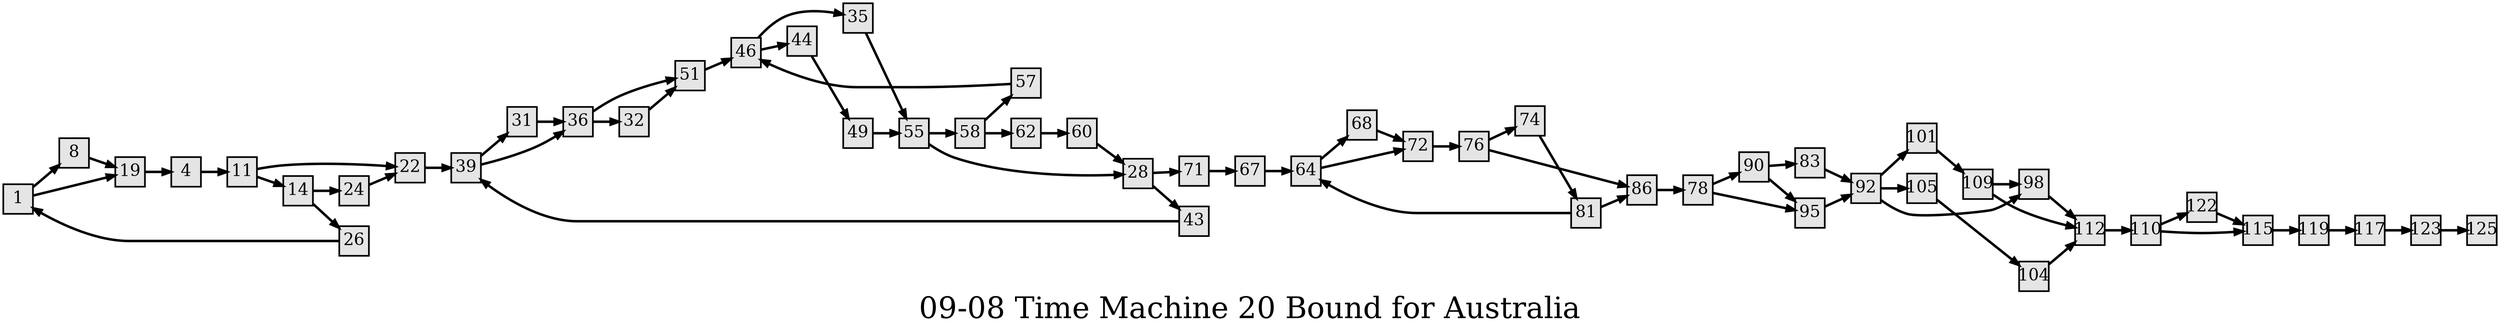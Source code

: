 digraph g{
  graph [ label="09-08 Time Machine 20 Bound for Australia" rankdir=LR, ordering=out, fontsize=36, nodesep="0.35", ranksep="0.45"];
  node  [shape=rect, penwidth=2, fontsize=20, style=filled, fillcolor=grey90, margin="0,0", labelfloat=true, regular=true, fixedsize=true];
  edge  [labelfloat=true, penwidth=3, fontsize=12];
  // ---;
  // group  : Katz;
  // id     :;
  // gbid   :;
  // series :;
  // title  :;
  // author :;
  // credit:;
  // - name : Juliet Way-Henthorne;
  // role : encoder;
  // date : 2017-08-25;
  // - name : Jeremy Douglass;
  // role : editor;
  // date : 2017-10-19;
  // render:;
  // - name   : small;
  // styles : gvStyles-small.txt;
  // engine : dot;
  // comment: >;
  
  // ---;
  
  // From | To | Label;
  
  1 -> 8;
  1 -> 19;
  4 -> 11;
  8 -> 19;
  11 -> 22;
  11 -> 14;
  14 -> 24;
  14 -> 26;
  19 -> 4;
  22 -> 39;
  24 -> 22;
  26 -> 1;
  28 -> 71;
  28 -> 43;
  31 -> 36;
  32 -> 51;
  35 -> 55;
  36 -> 51;
  36 -> 32;
  39 -> 31;
  39 -> 36;
  43 -> 39;
  44 -> 49;
  46 -> 35;
  46 -> 44;
  49 -> 55;
  51 -> 46;
  55 -> 58;
  55 -> 28;
  57 -> 46;
  58 -> 57;
  58 -> 62;
  60 -> 28;
  62 -> 60;
  64 -> 68;
  64 -> 72;
  67 -> 64;
  68 -> 72;
  71 -> 67;
  72 -> 76;
  74 -> 81;
  76 -> 74;
  76 -> 86;
  78 -> 90;
  78 -> 95;
  81 -> 86;
  81 -> 64;
  83 -> 92;
  86 -> 78;
  90 -> 83;
  90 -> 95;
  92 -> 101;
  92 -> 105;
  92 -> 98;
  95 -> 92;
  98 -> 112;
  101 -> 109;
  104 -> 112;
  105 -> 104;
  109 -> 98;
  109 -> 112;
  110 -> 122;
  110 -> 115;
  112 -> 110;
  115 -> 119;
  117 -> 123;
  119 -> 117;
  122 -> 115;
  123 -> 125;
}

